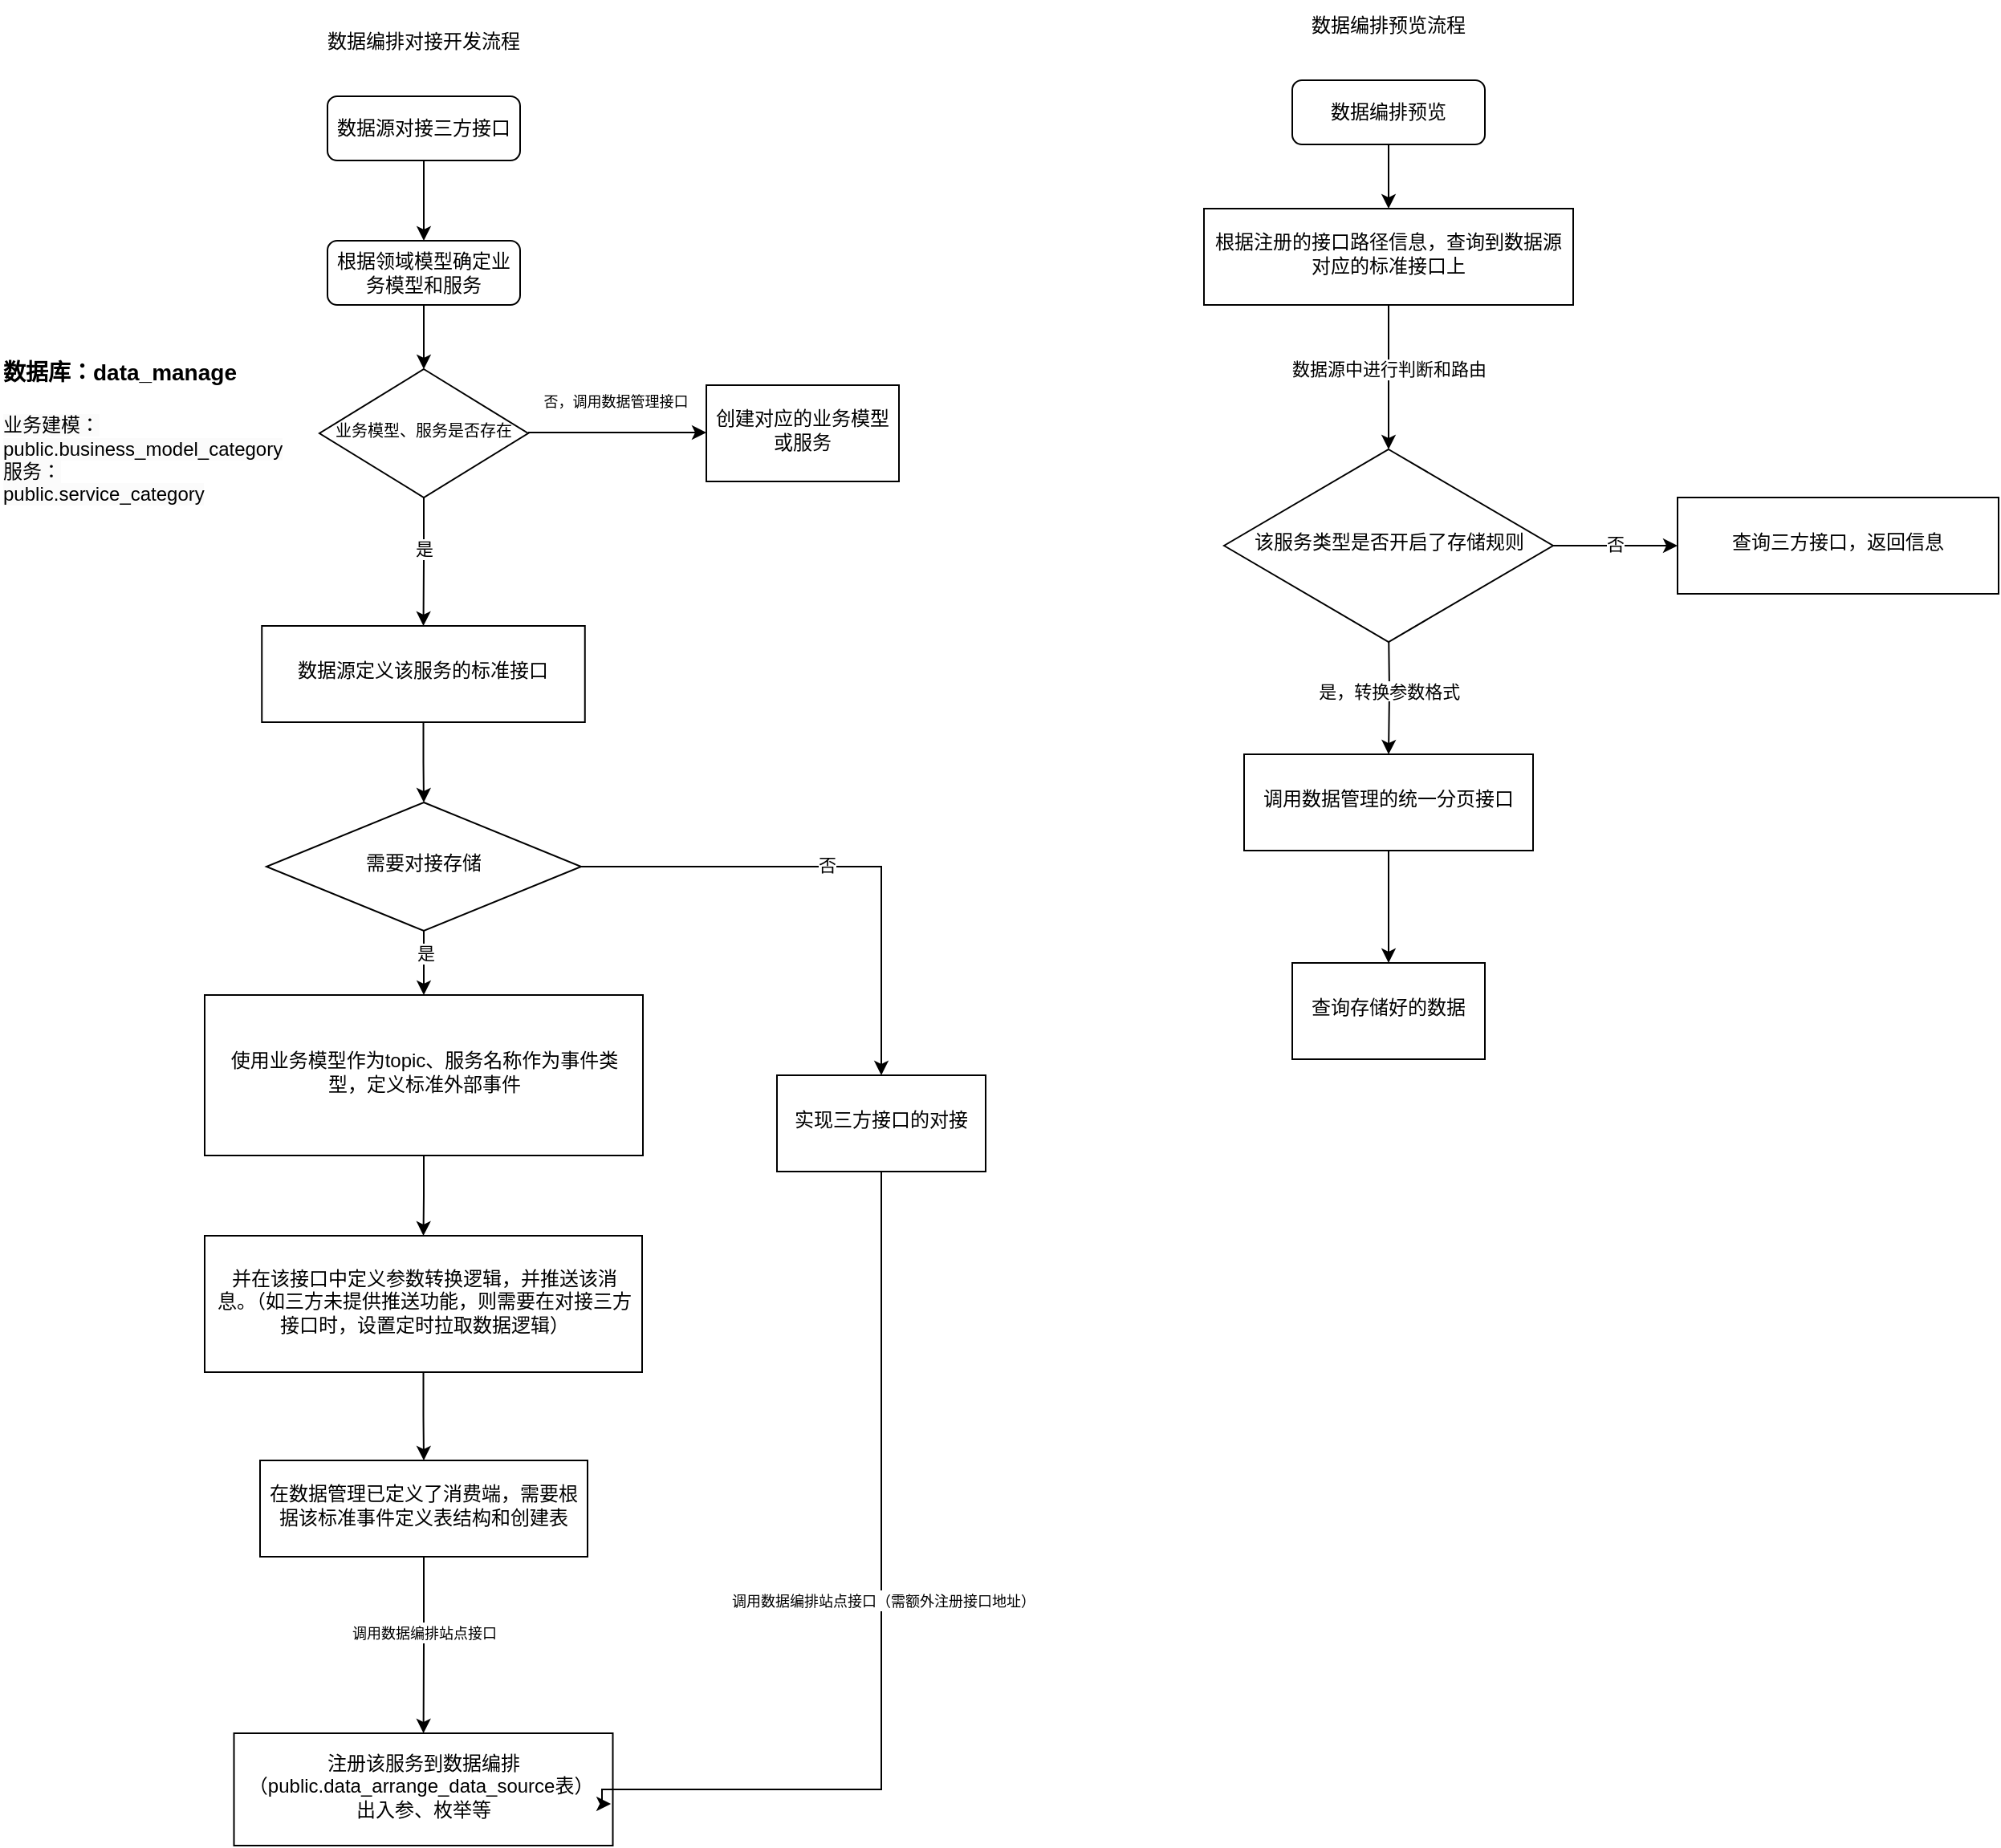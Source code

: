 <mxfile version="24.5.4" type="github">
  <diagram id="C5RBs43oDa-KdzZeNtuy" name="Page-1">
    <mxGraphModel dx="1624" dy="1583" grid="1" gridSize="10" guides="1" tooltips="1" connect="1" arrows="1" fold="1" page="1" pageScale="1" pageWidth="827" pageHeight="1169" math="0" shadow="0">
      <root>
        <mxCell id="WIyWlLk6GJQsqaUBKTNV-0" />
        <mxCell id="WIyWlLk6GJQsqaUBKTNV-1" parent="WIyWlLk6GJQsqaUBKTNV-0" />
        <mxCell id="DSE0VVEkv3fst9EGCnOD-71" value="" style="edgeStyle=orthogonalEdgeStyle;rounded=0;orthogonalLoop=1;jettySize=auto;html=1;fontFamily=Helvetica;fontSize=11;fontColor=default;labelBackgroundColor=default;resizable=0;" edge="1" parent="WIyWlLk6GJQsqaUBKTNV-1" source="WIyWlLk6GJQsqaUBKTNV-3">
          <mxGeometry relative="1" as="geometry">
            <mxPoint x="795" y="-30" as="targetPoint" />
          </mxGeometry>
        </mxCell>
        <mxCell id="WIyWlLk6GJQsqaUBKTNV-3" value="数据编排预览" style="rounded=1;whiteSpace=wrap;html=1;fontSize=12;glass=0;strokeWidth=1;shadow=0;" parent="WIyWlLk6GJQsqaUBKTNV-1" vertex="1">
          <mxGeometry x="735" y="-110" width="120" height="40" as="geometry" />
        </mxCell>
        <mxCell id="DSE0VVEkv3fst9EGCnOD-64" value="" style="edgeStyle=orthogonalEdgeStyle;rounded=0;orthogonalLoop=1;jettySize=auto;html=1;fontFamily=Helvetica;fontSize=11;fontColor=default;labelBackgroundColor=default;resizable=0;" edge="1" parent="WIyWlLk6GJQsqaUBKTNV-1" target="DSE0VVEkv3fst9EGCnOD-63">
          <mxGeometry relative="1" as="geometry">
            <mxPoint x="795" y="230" as="sourcePoint" />
          </mxGeometry>
        </mxCell>
        <mxCell id="DSE0VVEkv3fst9EGCnOD-65" value="是，转换参数格式" style="edgeLabel;align=center;verticalAlign=middle;resizable=0;points=[];fontFamily=Helvetica;fontSize=11;fontColor=default;labelBackgroundColor=default;fillColor=none;gradientColor=none;" vertex="1" connectable="0" parent="DSE0VVEkv3fst9EGCnOD-64">
          <mxGeometry x="-0.255" relative="1" as="geometry">
            <mxPoint y="10" as="offset" />
          </mxGeometry>
        </mxCell>
        <mxCell id="DSE0VVEkv3fst9EGCnOD-17" value="" style="edgeStyle=orthogonalEdgeStyle;rounded=0;orthogonalLoop=1;jettySize=auto;html=1;" edge="1" parent="WIyWlLk6GJQsqaUBKTNV-1" source="DSE0VVEkv3fst9EGCnOD-1" target="DSE0VVEkv3fst9EGCnOD-16">
          <mxGeometry relative="1" as="geometry" />
        </mxCell>
        <mxCell id="DSE0VVEkv3fst9EGCnOD-1" value="数据源对接三方接口" style="rounded=1;whiteSpace=wrap;html=1;fontSize=12;glass=0;strokeWidth=1;shadow=0;" vertex="1" parent="WIyWlLk6GJQsqaUBKTNV-1">
          <mxGeometry x="134" y="-100" width="120" height="40" as="geometry" />
        </mxCell>
        <mxCell id="DSE0VVEkv3fst9EGCnOD-11" value="数据编排对接开发流程" style="text;align=center;verticalAlign=middle;resizable=0;points=[];autosize=1;strokeColor=none;fillColor=none;" vertex="1" parent="WIyWlLk6GJQsqaUBKTNV-1">
          <mxGeometry x="124" y="-150" width="140" height="30" as="geometry" />
        </mxCell>
        <mxCell id="DSE0VVEkv3fst9EGCnOD-12" value="数据编排预览流程" style="text;align=center;verticalAlign=middle;resizable=0;points=[];autosize=1;strokeColor=none;fillColor=none;" vertex="1" parent="WIyWlLk6GJQsqaUBKTNV-1">
          <mxGeometry x="735" y="-160" width="120" height="30" as="geometry" />
        </mxCell>
        <mxCell id="DSE0VVEkv3fst9EGCnOD-26" value="" style="edgeStyle=orthogonalEdgeStyle;rounded=0;orthogonalLoop=1;jettySize=auto;html=1;" edge="1" parent="WIyWlLk6GJQsqaUBKTNV-1" source="DSE0VVEkv3fst9EGCnOD-16" target="DSE0VVEkv3fst9EGCnOD-19">
          <mxGeometry relative="1" as="geometry" />
        </mxCell>
        <mxCell id="DSE0VVEkv3fst9EGCnOD-16" value="根据领域模型确定业务模型和服务" style="rounded=1;whiteSpace=wrap;html=1;fontSize=12;glass=0;strokeWidth=1;shadow=0;" vertex="1" parent="WIyWlLk6GJQsqaUBKTNV-1">
          <mxGeometry x="134" y="-10" width="120" height="40" as="geometry" />
        </mxCell>
        <mxCell id="DSE0VVEkv3fst9EGCnOD-21" value="" style="edgeStyle=orthogonalEdgeStyle;rounded=0;orthogonalLoop=1;jettySize=auto;html=1;" edge="1" parent="WIyWlLk6GJQsqaUBKTNV-1">
          <mxGeometry relative="1" as="geometry">
            <mxPoint x="259" y="109.5" as="sourcePoint" />
            <mxPoint x="370" y="109.5" as="targetPoint" />
          </mxGeometry>
        </mxCell>
        <mxCell id="DSE0VVEkv3fst9EGCnOD-22" value="否，调用数据管理接口" style="edgeLabel;align=center;verticalAlign=middle;resizable=0;points=[];fontSize=9;" vertex="1" connectable="0" parent="DSE0VVEkv3fst9EGCnOD-21">
          <mxGeometry x="-0.304" y="-1" relative="1" as="geometry">
            <mxPoint x="16" y="-21" as="offset" />
          </mxGeometry>
        </mxCell>
        <mxCell id="DSE0VVEkv3fst9EGCnOD-24" value="" style="edgeStyle=orthogonalEdgeStyle;rounded=0;orthogonalLoop=1;jettySize=auto;html=1;entryX=0.5;entryY=0;entryDx=0;entryDy=0;" edge="1" parent="WIyWlLk6GJQsqaUBKTNV-1" source="DSE0VVEkv3fst9EGCnOD-19" target="DSE0VVEkv3fst9EGCnOD-75">
          <mxGeometry relative="1" as="geometry">
            <mxPoint x="194" y="220" as="targetPoint" />
          </mxGeometry>
        </mxCell>
        <mxCell id="DSE0VVEkv3fst9EGCnOD-25" value="是" style="edgeLabel;html=1;align=center;verticalAlign=middle;resizable=0;points=[];" vertex="1" connectable="0" parent="DSE0VVEkv3fst9EGCnOD-24">
          <mxGeometry x="-0.197" relative="1" as="geometry">
            <mxPoint as="offset" />
          </mxGeometry>
        </mxCell>
        <mxCell id="DSE0VVEkv3fst9EGCnOD-19" value="业务模型、服务是否存在" style="rhombus;whiteSpace=wrap;html=1;shadow=0;fontFamily=Helvetica;fontSize=10;align=center;strokeWidth=1;spacing=6;spacingTop=-4;" vertex="1" parent="WIyWlLk6GJQsqaUBKTNV-1">
          <mxGeometry x="129" y="70" width="130" height="80" as="geometry" />
        </mxCell>
        <mxCell id="DSE0VVEkv3fst9EGCnOD-20" value="创建对应的业务模型或服务" style="whiteSpace=wrap;html=1;shadow=0;strokeWidth=1;spacing=6;spacingTop=-4;" vertex="1" parent="WIyWlLk6GJQsqaUBKTNV-1">
          <mxGeometry x="370" y="80" width="120" height="60" as="geometry" />
        </mxCell>
        <mxCell id="DSE0VVEkv3fst9EGCnOD-28" value="注册该服务到数据编排（public.data_arrange_data_source表）&amp;nbsp; 出入参、枚举等" style="whiteSpace=wrap;html=1;shadow=0;strokeWidth=1;spacing=6;spacingTop=-4;" vertex="1" parent="WIyWlLk6GJQsqaUBKTNV-1">
          <mxGeometry x="75.75" y="920" width="236" height="70" as="geometry" />
        </mxCell>
        <mxCell id="DSE0VVEkv3fst9EGCnOD-83" value="" style="edgeStyle=orthogonalEdgeStyle;rounded=0;orthogonalLoop=1;jettySize=auto;html=1;fontFamily=Helvetica;fontSize=11;fontColor=default;labelBackgroundColor=default;resizable=0;" edge="1" parent="WIyWlLk6GJQsqaUBKTNV-1" source="DSE0VVEkv3fst9EGCnOD-32" target="DSE0VVEkv3fst9EGCnOD-28">
          <mxGeometry relative="1" as="geometry" />
        </mxCell>
        <mxCell id="DSE0VVEkv3fst9EGCnOD-84" value="&lt;span style=&quot;font-size: 9px;&quot;&gt;调用数据编排站点接口&lt;/span&gt;" style="edgeLabel;html=1;align=center;verticalAlign=middle;resizable=0;points=[];fontFamily=Helvetica;fontSize=11;fontColor=default;labelBackgroundColor=default;fillColor=none;gradientColor=none;" vertex="1" connectable="0" parent="DSE0VVEkv3fst9EGCnOD-83">
          <mxGeometry x="-0.157" y="-2" relative="1" as="geometry">
            <mxPoint x="2" as="offset" />
          </mxGeometry>
        </mxCell>
        <mxCell id="DSE0VVEkv3fst9EGCnOD-32" value="在数据管理已定义了消费端，需要根据该标准事件定义表结构和创建表" style="whiteSpace=wrap;html=1;shadow=0;strokeWidth=1;spacing=6;spacingTop=-4;" vertex="1" parent="WIyWlLk6GJQsqaUBKTNV-1">
          <mxGeometry x="92" y="750" width="204" height="60" as="geometry" />
        </mxCell>
        <mxCell id="DSE0VVEkv3fst9EGCnOD-39" value="" style="edgeStyle=orthogonalEdgeStyle;rounded=0;orthogonalLoop=1;jettySize=auto;html=1;fontFamily=Helvetica;fontSize=11;fontColor=default;labelBackgroundColor=default;resizable=0;" edge="1" parent="WIyWlLk6GJQsqaUBKTNV-1" source="DSE0VVEkv3fst9EGCnOD-36" target="DSE0VVEkv3fst9EGCnOD-38">
          <mxGeometry relative="1" as="geometry" />
        </mxCell>
        <mxCell id="DSE0VVEkv3fst9EGCnOD-40" value="是" style="edgeLabel;html=1;align=center;verticalAlign=middle;resizable=0;points=[];fontFamily=Helvetica;fontSize=11;fontColor=default;labelBackgroundColor=default;fillColor=none;gradientColor=none;" vertex="1" connectable="0" parent="DSE0VVEkv3fst9EGCnOD-39">
          <mxGeometry x="-0.289" y="1" relative="1" as="geometry">
            <mxPoint as="offset" />
          </mxGeometry>
        </mxCell>
        <mxCell id="DSE0VVEkv3fst9EGCnOD-45" value="" style="edgeStyle=orthogonalEdgeStyle;rounded=0;orthogonalLoop=1;jettySize=auto;html=1;fontFamily=Helvetica;fontSize=11;fontColor=default;labelBackgroundColor=default;resizable=0;" edge="1" parent="WIyWlLk6GJQsqaUBKTNV-1" source="DSE0VVEkv3fst9EGCnOD-36" target="DSE0VVEkv3fst9EGCnOD-44">
          <mxGeometry relative="1" as="geometry" />
        </mxCell>
        <mxCell id="DSE0VVEkv3fst9EGCnOD-46" value="否" style="edgeLabel;html=1;align=center;verticalAlign=middle;resizable=0;points=[];fontFamily=Helvetica;fontSize=11;fontColor=default;labelBackgroundColor=default;fillColor=none;gradientColor=none;" vertex="1" connectable="0" parent="DSE0VVEkv3fst9EGCnOD-45">
          <mxGeometry x="-0.034" y="1" relative="1" as="geometry">
            <mxPoint as="offset" />
          </mxGeometry>
        </mxCell>
        <mxCell id="DSE0VVEkv3fst9EGCnOD-36" value="需要对接存储" style="rhombus;whiteSpace=wrap;html=1;shadow=0;strokeWidth=1;spacing=6;spacingTop=-4;" vertex="1" parent="WIyWlLk6GJQsqaUBKTNV-1">
          <mxGeometry x="96" y="340" width="196" height="80" as="geometry" />
        </mxCell>
        <mxCell id="DSE0VVEkv3fst9EGCnOD-61" value="" style="edgeStyle=orthogonalEdgeStyle;rounded=0;orthogonalLoop=1;jettySize=auto;html=1;fontFamily=Helvetica;fontSize=11;fontColor=default;labelBackgroundColor=default;resizable=0;" edge="1" parent="WIyWlLk6GJQsqaUBKTNV-1" source="DSE0VVEkv3fst9EGCnOD-38" target="DSE0VVEkv3fst9EGCnOD-60">
          <mxGeometry relative="1" as="geometry" />
        </mxCell>
        <mxCell id="DSE0VVEkv3fst9EGCnOD-38" value="使用业务模型作为topic、服务名称作为事件类型，定义标准外部事件" style="whiteSpace=wrap;html=1;shadow=0;strokeWidth=1;spacing=6;spacingTop=-4;" vertex="1" parent="WIyWlLk6GJQsqaUBKTNV-1">
          <mxGeometry x="57.5" y="460" width="273" height="100" as="geometry" />
        </mxCell>
        <mxCell id="DSE0VVEkv3fst9EGCnOD-44" value="实现三方接口的对接" style="whiteSpace=wrap;html=1;shadow=0;strokeWidth=1;spacing=6;spacingTop=-4;" vertex="1" parent="WIyWlLk6GJQsqaUBKTNV-1">
          <mxGeometry x="414" y="510" width="130" height="60" as="geometry" />
        </mxCell>
        <mxCell id="DSE0VVEkv3fst9EGCnOD-52" style="edgeStyle=orthogonalEdgeStyle;rounded=0;orthogonalLoop=1;jettySize=auto;html=1;entryX=0.995;entryY=0.629;entryDx=0;entryDy=0;entryPerimeter=0;fontFamily=Helvetica;fontSize=11;fontColor=default;labelBackgroundColor=default;resizable=0;" edge="1" parent="WIyWlLk6GJQsqaUBKTNV-1" source="DSE0VVEkv3fst9EGCnOD-44" target="DSE0VVEkv3fst9EGCnOD-28">
          <mxGeometry relative="1" as="geometry">
            <Array as="points">
              <mxPoint x="479" y="955" />
              <mxPoint x="305" y="955" />
            </Array>
          </mxGeometry>
        </mxCell>
        <mxCell id="DSE0VVEkv3fst9EGCnOD-53" value="&lt;span style=&quot;font-size: 9px;&quot;&gt;调用数据编排站点接口（需额外注册接口地址）&lt;/span&gt;" style="edgeLabel;html=1;align=center;verticalAlign=middle;resizable=0;points=[];fontFamily=Helvetica;fontSize=11;fontColor=default;labelBackgroundColor=default;fillColor=none;gradientColor=none;" vertex="1" connectable="0" parent="DSE0VVEkv3fst9EGCnOD-52">
          <mxGeometry x="-0.07" y="1" relative="1" as="geometry">
            <mxPoint as="offset" />
          </mxGeometry>
        </mxCell>
        <mxCell id="DSE0VVEkv3fst9EGCnOD-59" value="&lt;h1 style=&quot;margin-top: 0px;&quot;&gt;&lt;font style=&quot;font-size: 14px;&quot;&gt;数据库：data_manage&lt;/font&gt;&lt;/h1&gt;&lt;p&gt;&lt;span style=&quot;font-size: 12px; text-align: center; background-color: rgb(251, 251, 251);&quot;&gt;业务建模：&lt;br&gt;public.business_model_category&lt;/span&gt;&lt;br style=&quot;font-size: 12px; text-align: center; background-color: rgb(251, 251, 251);&quot;&gt;&lt;span style=&quot;font-size: 12px; text-align: center; background-color: rgb(251, 251, 251);&quot;&gt;服务：&lt;br&gt;public.service_category&lt;/span&gt;&lt;br style=&quot;font-size: 12px; text-align: center; background-color: rgb(251, 251, 251);&quot;&gt;&lt;span style=&quot;text-wrap: nowrap; background-color: rgb(251, 251, 251); color: rgba(0, 0, 0, 0); font-family: monospace; font-size: 0px;&quot;&gt;fu%3CmxGraphModel%3E%3Croot%3E%3CmxCell%20id%3D%220%22%2F%3E%3CmxCell%20id%3D%221%22%20parent%3D%220%22%2F%3E%3CmxCell%20id%3D%222%22%20value%3D%22%E5%88%9B%E5%BB%BA%E5%AF%B9%E5%BA%94%E7%9A%84%E4%B8%9A%E5%8A%A1%E6%A8%A1%E5%9E%8B%E6%88%96%E6%9C%8D%E5%8A%A1%22%20style%3D%22whiteSpace%3Dwrap%3Bhtml%3D1%3Bshadow%3D0%3BstrokeWidth%3D1%3Bspacing%3D6%3BspacingTop%3D-4%3B%22%20vertex%3D%221%22%20parent%3D%221%22%3E%3CmxGeometry%20x%3D%22370%22%20y%3D%2270%22%20width%3D%22120%22%20height%3D%2260%22%20as%3D%22geometry%22%2F%3E%3C%2FmxCell%3E%3C%2Froot%3E%3C%2FmxGraphModel%3Efufuaasoidjasoda&lt;/span&gt;&lt;br&gt;&lt;/p&gt;" style="text;html=1;whiteSpace=wrap;overflow=hidden;rounded=0;fontFamily=Helvetica;fontSize=11;fontColor=default;labelBackgroundColor=default;resizable=0;" vertex="1" parent="WIyWlLk6GJQsqaUBKTNV-1">
          <mxGeometry x="-70" y="50" width="180" height="120" as="geometry" />
        </mxCell>
        <mxCell id="DSE0VVEkv3fst9EGCnOD-62" value="" style="edgeStyle=orthogonalEdgeStyle;rounded=0;orthogonalLoop=1;jettySize=auto;html=1;fontFamily=Helvetica;fontSize=11;fontColor=default;labelBackgroundColor=default;resizable=0;" edge="1" parent="WIyWlLk6GJQsqaUBKTNV-1" source="DSE0VVEkv3fst9EGCnOD-60" target="DSE0VVEkv3fst9EGCnOD-32">
          <mxGeometry relative="1" as="geometry" />
        </mxCell>
        <mxCell id="DSE0VVEkv3fst9EGCnOD-60" value="并在该接口中定义参数转换逻辑，并推送该消息。（如三方未提供推送功能，则需要在对接三方接口时，设置定时拉取数据逻辑）" style="whiteSpace=wrap;html=1;shadow=0;strokeWidth=1;spacing=6;spacingTop=-4;" vertex="1" parent="WIyWlLk6GJQsqaUBKTNV-1">
          <mxGeometry x="57.5" y="610" width="272.5" height="85" as="geometry" />
        </mxCell>
        <mxCell id="DSE0VVEkv3fst9EGCnOD-67" value="" style="edgeStyle=orthogonalEdgeStyle;rounded=0;orthogonalLoop=1;jettySize=auto;html=1;fontFamily=Helvetica;fontSize=11;fontColor=default;labelBackgroundColor=default;resizable=0;" edge="1" parent="WIyWlLk6GJQsqaUBKTNV-1" source="DSE0VVEkv3fst9EGCnOD-63" target="DSE0VVEkv3fst9EGCnOD-66">
          <mxGeometry relative="1" as="geometry" />
        </mxCell>
        <mxCell id="DSE0VVEkv3fst9EGCnOD-63" value="调用数据管理的统一分页接口" style="whiteSpace=wrap;html=1;shadow=0;strokeWidth=1;spacing=6;spacingTop=-4;" vertex="1" parent="WIyWlLk6GJQsqaUBKTNV-1">
          <mxGeometry x="705" y="310" width="180" height="60" as="geometry" />
        </mxCell>
        <mxCell id="DSE0VVEkv3fst9EGCnOD-66" value="查询存储好的数据" style="whiteSpace=wrap;html=1;shadow=0;strokeWidth=1;spacing=6;spacingTop=-4;" vertex="1" parent="WIyWlLk6GJQsqaUBKTNV-1">
          <mxGeometry x="735" y="440" width="120" height="60" as="geometry" />
        </mxCell>
        <mxCell id="DSE0VVEkv3fst9EGCnOD-68" value="查询三方接口，返回信息" style="whiteSpace=wrap;html=1;shadow=0;strokeWidth=1;spacing=6;spacingTop=-4;" vertex="1" parent="WIyWlLk6GJQsqaUBKTNV-1">
          <mxGeometry x="975" y="150" width="200" height="60" as="geometry" />
        </mxCell>
        <mxCell id="DSE0VVEkv3fst9EGCnOD-80" value="" style="edgeStyle=orthogonalEdgeStyle;rounded=0;orthogonalLoop=1;jettySize=auto;html=1;fontFamily=Helvetica;fontSize=11;fontColor=default;labelBackgroundColor=default;resizable=0;" edge="1" parent="WIyWlLk6GJQsqaUBKTNV-1" source="DSE0VVEkv3fst9EGCnOD-74" target="DSE0VVEkv3fst9EGCnOD-68">
          <mxGeometry relative="1" as="geometry" />
        </mxCell>
        <mxCell id="DSE0VVEkv3fst9EGCnOD-82" value="否" style="edgeLabel;html=1;align=center;verticalAlign=middle;resizable=0;points=[];fontFamily=Helvetica;fontSize=11;fontColor=default;labelBackgroundColor=default;fillColor=none;gradientColor=none;" vertex="1" connectable="0" parent="DSE0VVEkv3fst9EGCnOD-80">
          <mxGeometry x="-0.032" y="1" relative="1" as="geometry">
            <mxPoint x="1" as="offset" />
          </mxGeometry>
        </mxCell>
        <mxCell id="DSE0VVEkv3fst9EGCnOD-74" value="该服务类型是否开启了存储规则" style="rhombus;whiteSpace=wrap;html=1;shadow=0;fontFamily=Helvetica;fontSize=12;align=center;strokeWidth=1;spacing=6;spacingTop=-4;" vertex="1" parent="WIyWlLk6GJQsqaUBKTNV-1">
          <mxGeometry x="692.5" y="120" width="205" height="120" as="geometry" />
        </mxCell>
        <mxCell id="DSE0VVEkv3fst9EGCnOD-77" value="" style="edgeStyle=orthogonalEdgeStyle;rounded=0;orthogonalLoop=1;jettySize=auto;html=1;fontFamily=Helvetica;fontSize=11;fontColor=default;labelBackgroundColor=default;resizable=0;" edge="1" parent="WIyWlLk6GJQsqaUBKTNV-1" source="DSE0VVEkv3fst9EGCnOD-75" target="DSE0VVEkv3fst9EGCnOD-36">
          <mxGeometry relative="1" as="geometry" />
        </mxCell>
        <mxCell id="DSE0VVEkv3fst9EGCnOD-75" value="数据源定义该服务的标准接口" style="whiteSpace=wrap;html=1;shadow=0;strokeWidth=1;spacing=6;spacingTop=-4;" vertex="1" parent="WIyWlLk6GJQsqaUBKTNV-1">
          <mxGeometry x="93.13" y="230" width="201.25" height="60" as="geometry" />
        </mxCell>
        <mxCell id="DSE0VVEkv3fst9EGCnOD-79" value="" style="edgeStyle=orthogonalEdgeStyle;rounded=0;orthogonalLoop=1;jettySize=auto;html=1;fontFamily=Helvetica;fontSize=11;fontColor=default;labelBackgroundColor=default;resizable=0;" edge="1" parent="WIyWlLk6GJQsqaUBKTNV-1" source="DSE0VVEkv3fst9EGCnOD-78" target="DSE0VVEkv3fst9EGCnOD-74">
          <mxGeometry relative="1" as="geometry" />
        </mxCell>
        <mxCell id="DSE0VVEkv3fst9EGCnOD-81" value="数据源中进行判断和路由" style="edgeLabel;html=1;align=center;verticalAlign=middle;resizable=0;points=[];fontFamily=Helvetica;fontSize=11;fontColor=default;labelBackgroundColor=default;fillColor=none;gradientColor=none;" vertex="1" connectable="0" parent="DSE0VVEkv3fst9EGCnOD-79">
          <mxGeometry x="-0.133" y="-2" relative="1" as="geometry">
            <mxPoint x="2" y="1" as="offset" />
          </mxGeometry>
        </mxCell>
        <mxCell id="DSE0VVEkv3fst9EGCnOD-78" value="根据注册的接口路径信息，查询到数据源对应的标准接口上" style="whiteSpace=wrap;html=1;shadow=0;strokeWidth=1;spacing=6;spacingTop=-4;" vertex="1" parent="WIyWlLk6GJQsqaUBKTNV-1">
          <mxGeometry x="680" y="-30" width="230" height="60" as="geometry" />
        </mxCell>
      </root>
    </mxGraphModel>
  </diagram>
</mxfile>
